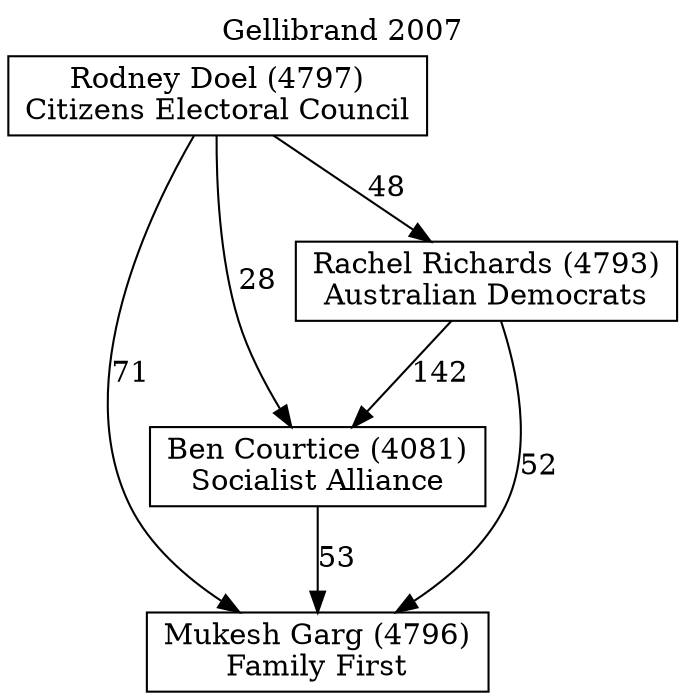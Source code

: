 // House preference flow
digraph "Mukesh Garg (4796)_Gellibrand_2007" {
	graph [label="Gellibrand 2007" labelloc=t mclimit=2]
	node [shape=box]
	"Mukesh Garg (4796)" [label="Mukesh Garg (4796)
Family First"]
	"Ben Courtice (4081)" [label="Ben Courtice (4081)
Socialist Alliance"]
	"Rachel Richards (4793)" [label="Rachel Richards (4793)
Australian Democrats"]
	"Rodney Doel (4797)" [label="Rodney Doel (4797)
Citizens Electoral Council"]
	"Ben Courtice (4081)" -> "Mukesh Garg (4796)" [label=53]
	"Rachel Richards (4793)" -> "Ben Courtice (4081)" [label=142]
	"Rodney Doel (4797)" -> "Rachel Richards (4793)" [label=48]
	"Rachel Richards (4793)" -> "Mukesh Garg (4796)" [label=52]
	"Rodney Doel (4797)" -> "Mukesh Garg (4796)" [label=71]
	"Rodney Doel (4797)" -> "Ben Courtice (4081)" [label=28]
}
